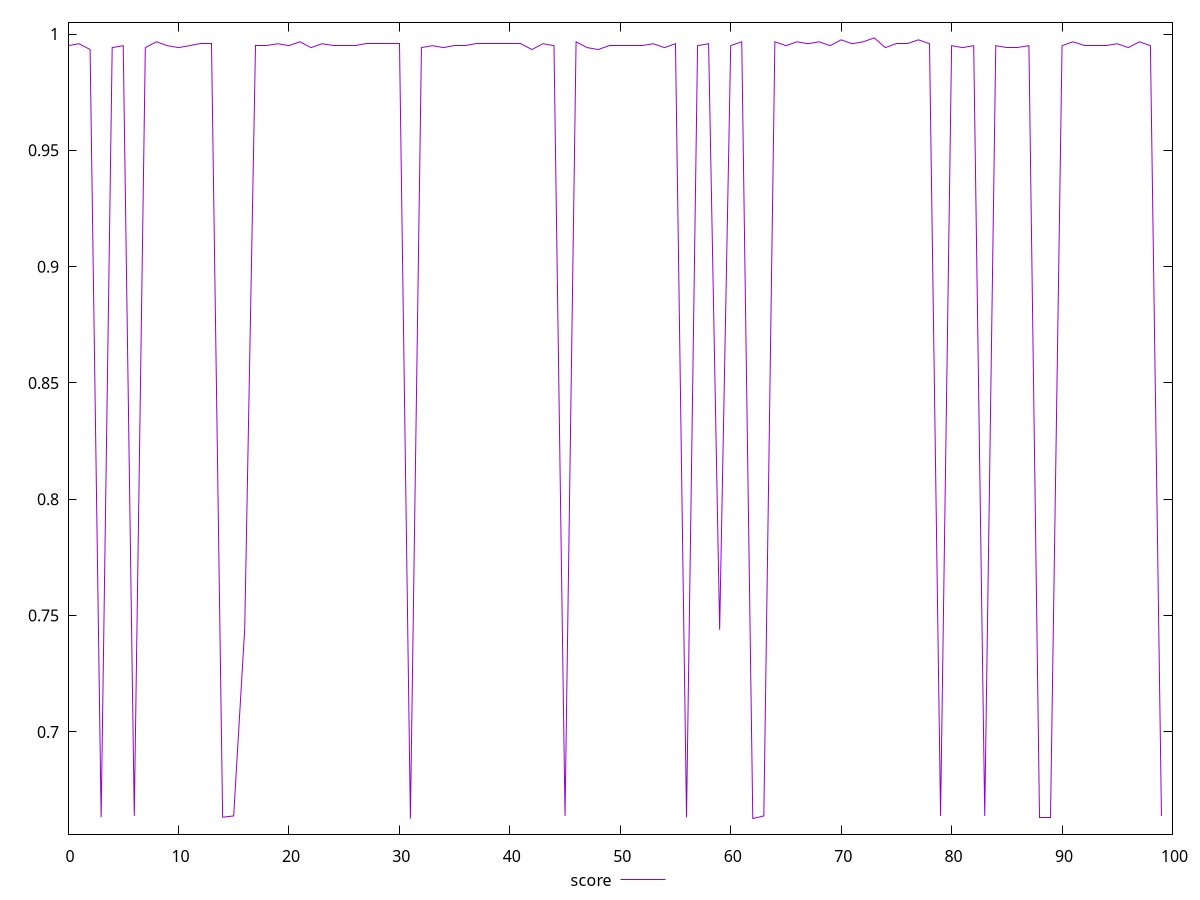 reset
set terminal svg size 640, 490
set output "reprap/render-blocking-resources/samples/pages+cached+noexternal+nofonts+nosvg+noimg/score/values.svg"

$score <<EOF
0 0.995
1 0.9958333333333333
2 0.9933333333333333
3 0.6633333333333333
4 0.9941666666666666
5 0.995
6 0.6638888888888889
7 0.9941666666666666
8 0.9966666666666667
9 0.995
10 0.9941666666666666
11 0.995
12 0.9958333333333333
13 0.9958333333333333
14 0.6633333333333333
15 0.6638888888888889
16 0.7444444444444445
17 0.995
18 0.995
19 0.9958333333333333
20 0.995
21 0.9966666666666667
22 0.9941666666666666
23 0.9958333333333333
24 0.995
25 0.995
26 0.995
27 0.9958333333333333
28 0.9958333333333333
29 0.9958333333333333
30 0.9958333333333333
31 0.6627777777777778
32 0.9941666666666666
33 0.995
34 0.9941666666666666
35 0.995
36 0.995
37 0.9958333333333333
38 0.9958333333333333
39 0.9958333333333333
40 0.9958333333333333
41 0.9958333333333333
42 0.9933333333333333
43 0.9958333333333333
44 0.995
45 0.6638888888888889
46 0.9966666666666667
47 0.9941666666666666
48 0.9933333333333333
49 0.995
50 0.995
51 0.995
52 0.995
53 0.9958333333333333
54 0.9941666666666666
55 0.9958333333333333
56 0.6633333333333333
57 0.995
58 0.9958333333333333
59 0.7438888888888889
60 0.995
61 0.9966666666666667
62 0.6627777777777778
63 0.6638888888888889
64 0.9966666666666667
65 0.995
66 0.9966666666666667
67 0.9958333333333333
68 0.9966666666666667
69 0.995
70 0.9975
71 0.9958333333333333
72 0.9966666666666667
73 0.9983333333333333
74 0.9941666666666666
75 0.9958333333333333
76 0.9958333333333333
77 0.9975
78 0.9958333333333333
79 0.6638888888888889
80 0.995
81 0.9941666666666666
82 0.995
83 0.6638888888888889
84 0.995
85 0.9941666666666666
86 0.9941666666666666
87 0.995
88 0.6633333333333333
89 0.6633333333333333
90 0.995
91 0.9966666666666667
92 0.995
93 0.995
94 0.995
95 0.9958333333333333
96 0.9941666666666666
97 0.9966666666666667
98 0.995
99 0.6638888888888889
EOF

set key outside below
set yrange [0.6560666666666667:1.0050444444444444]

plot \
  $score title "score" with line, \


reset